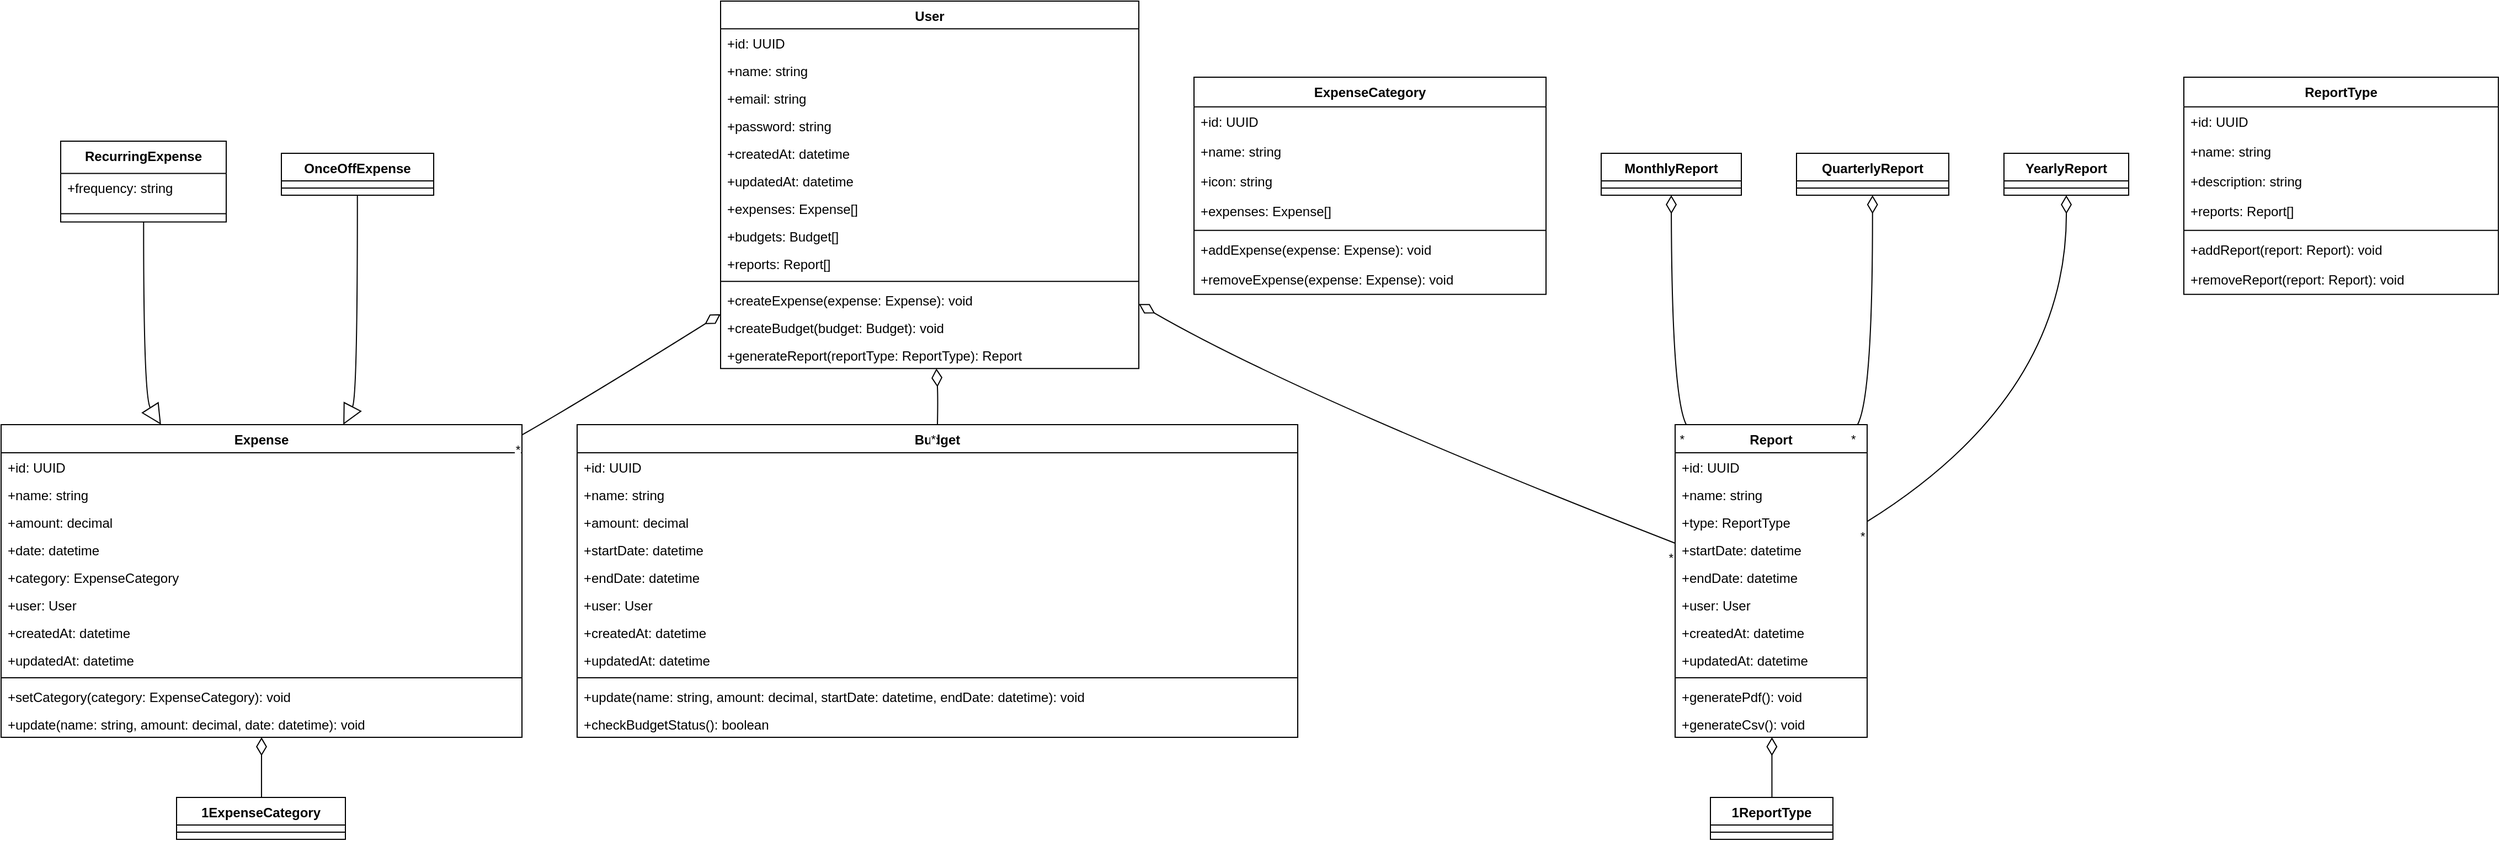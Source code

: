 <mxfile version="24.4.0" type="device">
  <diagram id="C5RBs43oDa-KdzZeNtuy" name="Page-1">
    <mxGraphModel dx="2200" dy="1110" grid="1" gridSize="10" guides="1" tooltips="1" connect="1" arrows="1" fold="1" page="1" pageScale="1" pageWidth="827" pageHeight="1169" math="0" shadow="0">
      <root>
        <mxCell id="WIyWlLk6GJQsqaUBKTNV-0" />
        <mxCell id="WIyWlLk6GJQsqaUBKTNV-1" parent="WIyWlLk6GJQsqaUBKTNV-0" />
        <mxCell id="z_qak5FmhzV_KOLMtLeO-0" value="User" style="swimlane;fontStyle=1;align=center;verticalAlign=top;childLayout=stackLayout;horizontal=1;startSize=25.077;horizontalStack=0;resizeParent=1;resizeParentMax=0;resizeLast=0;collapsible=0;marginBottom=0;" vertex="1" parent="WIyWlLk6GJQsqaUBKTNV-1">
          <mxGeometry x="772" y="520" width="379" height="333.077" as="geometry" />
        </mxCell>
        <mxCell id="z_qak5FmhzV_KOLMtLeO-1" value="+id: UUID" style="text;strokeColor=none;fillColor=none;align=left;verticalAlign=top;spacingLeft=4;spacingRight=4;overflow=hidden;rotatable=0;points=[[0,0.5],[1,0.5]];portConstraint=eastwest;" vertex="1" parent="z_qak5FmhzV_KOLMtLeO-0">
          <mxGeometry y="25.077" width="379" height="25" as="geometry" />
        </mxCell>
        <mxCell id="z_qak5FmhzV_KOLMtLeO-2" value="+name: string" style="text;strokeColor=none;fillColor=none;align=left;verticalAlign=top;spacingLeft=4;spacingRight=4;overflow=hidden;rotatable=0;points=[[0,0.5],[1,0.5]];portConstraint=eastwest;" vertex="1" parent="z_qak5FmhzV_KOLMtLeO-0">
          <mxGeometry y="50.077" width="379" height="25" as="geometry" />
        </mxCell>
        <mxCell id="z_qak5FmhzV_KOLMtLeO-3" value="+email: string" style="text;strokeColor=none;fillColor=none;align=left;verticalAlign=top;spacingLeft=4;spacingRight=4;overflow=hidden;rotatable=0;points=[[0,0.5],[1,0.5]];portConstraint=eastwest;" vertex="1" parent="z_qak5FmhzV_KOLMtLeO-0">
          <mxGeometry y="75.077" width="379" height="25" as="geometry" />
        </mxCell>
        <mxCell id="z_qak5FmhzV_KOLMtLeO-4" value="+password: string" style="text;strokeColor=none;fillColor=none;align=left;verticalAlign=top;spacingLeft=4;spacingRight=4;overflow=hidden;rotatable=0;points=[[0,0.5],[1,0.5]];portConstraint=eastwest;" vertex="1" parent="z_qak5FmhzV_KOLMtLeO-0">
          <mxGeometry y="100.077" width="379" height="25" as="geometry" />
        </mxCell>
        <mxCell id="z_qak5FmhzV_KOLMtLeO-5" value="+createdAt: datetime" style="text;strokeColor=none;fillColor=none;align=left;verticalAlign=top;spacingLeft=4;spacingRight=4;overflow=hidden;rotatable=0;points=[[0,0.5],[1,0.5]];portConstraint=eastwest;" vertex="1" parent="z_qak5FmhzV_KOLMtLeO-0">
          <mxGeometry y="125.077" width="379" height="25" as="geometry" />
        </mxCell>
        <mxCell id="z_qak5FmhzV_KOLMtLeO-6" value="+updatedAt: datetime" style="text;strokeColor=none;fillColor=none;align=left;verticalAlign=top;spacingLeft=4;spacingRight=4;overflow=hidden;rotatable=0;points=[[0,0.5],[1,0.5]];portConstraint=eastwest;" vertex="1" parent="z_qak5FmhzV_KOLMtLeO-0">
          <mxGeometry y="150.077" width="379" height="25" as="geometry" />
        </mxCell>
        <mxCell id="z_qak5FmhzV_KOLMtLeO-7" value="+expenses: Expense[]" style="text;strokeColor=none;fillColor=none;align=left;verticalAlign=top;spacingLeft=4;spacingRight=4;overflow=hidden;rotatable=0;points=[[0,0.5],[1,0.5]];portConstraint=eastwest;" vertex="1" parent="z_qak5FmhzV_KOLMtLeO-0">
          <mxGeometry y="175.077" width="379" height="25" as="geometry" />
        </mxCell>
        <mxCell id="z_qak5FmhzV_KOLMtLeO-8" value="+budgets: Budget[]" style="text;strokeColor=none;fillColor=none;align=left;verticalAlign=top;spacingLeft=4;spacingRight=4;overflow=hidden;rotatable=0;points=[[0,0.5],[1,0.5]];portConstraint=eastwest;" vertex="1" parent="z_qak5FmhzV_KOLMtLeO-0">
          <mxGeometry y="200.077" width="379" height="25" as="geometry" />
        </mxCell>
        <mxCell id="z_qak5FmhzV_KOLMtLeO-9" value="+reports: Report[]" style="text;strokeColor=none;fillColor=none;align=left;verticalAlign=top;spacingLeft=4;spacingRight=4;overflow=hidden;rotatable=0;points=[[0,0.5],[1,0.5]];portConstraint=eastwest;" vertex="1" parent="z_qak5FmhzV_KOLMtLeO-0">
          <mxGeometry y="225.077" width="379" height="25" as="geometry" />
        </mxCell>
        <mxCell id="z_qak5FmhzV_KOLMtLeO-10" style="line;strokeWidth=1;fillColor=none;align=left;verticalAlign=middle;spacingTop=-1;spacingLeft=3;spacingRight=3;rotatable=0;labelPosition=right;points=[];portConstraint=eastwest;strokeColor=inherit;" vertex="1" parent="z_qak5FmhzV_KOLMtLeO-0">
          <mxGeometry y="250.077" width="379" height="8" as="geometry" />
        </mxCell>
        <mxCell id="z_qak5FmhzV_KOLMtLeO-11" value="+createExpense(expense: Expense): void" style="text;strokeColor=none;fillColor=none;align=left;verticalAlign=top;spacingLeft=4;spacingRight=4;overflow=hidden;rotatable=0;points=[[0,0.5],[1,0.5]];portConstraint=eastwest;" vertex="1" parent="z_qak5FmhzV_KOLMtLeO-0">
          <mxGeometry y="258.077" width="379" height="25" as="geometry" />
        </mxCell>
        <mxCell id="z_qak5FmhzV_KOLMtLeO-12" value="+createBudget(budget: Budget): void" style="text;strokeColor=none;fillColor=none;align=left;verticalAlign=top;spacingLeft=4;spacingRight=4;overflow=hidden;rotatable=0;points=[[0,0.5],[1,0.5]];portConstraint=eastwest;" vertex="1" parent="z_qak5FmhzV_KOLMtLeO-0">
          <mxGeometry y="283.077" width="379" height="25" as="geometry" />
        </mxCell>
        <mxCell id="z_qak5FmhzV_KOLMtLeO-13" value="+generateReport(reportType: ReportType): Report" style="text;strokeColor=none;fillColor=none;align=left;verticalAlign=top;spacingLeft=4;spacingRight=4;overflow=hidden;rotatable=0;points=[[0,0.5],[1,0.5]];portConstraint=eastwest;" vertex="1" parent="z_qak5FmhzV_KOLMtLeO-0">
          <mxGeometry y="308.077" width="379" height="25" as="geometry" />
        </mxCell>
        <mxCell id="z_qak5FmhzV_KOLMtLeO-14" value="Expense" style="swimlane;fontStyle=1;align=center;verticalAlign=top;childLayout=stackLayout;horizontal=1;startSize=25.455;horizontalStack=0;resizeParent=1;resizeParentMax=0;resizeLast=0;collapsible=0;marginBottom=0;" vertex="1" parent="WIyWlLk6GJQsqaUBKTNV-1">
          <mxGeometry x="120" y="904" width="472" height="283.455" as="geometry" />
        </mxCell>
        <mxCell id="z_qak5FmhzV_KOLMtLeO-15" value="+id: UUID" style="text;strokeColor=none;fillColor=none;align=left;verticalAlign=top;spacingLeft=4;spacingRight=4;overflow=hidden;rotatable=0;points=[[0,0.5],[1,0.5]];portConstraint=eastwest;" vertex="1" parent="z_qak5FmhzV_KOLMtLeO-14">
          <mxGeometry y="25.455" width="472" height="25" as="geometry" />
        </mxCell>
        <mxCell id="z_qak5FmhzV_KOLMtLeO-16" value="+name: string" style="text;strokeColor=none;fillColor=none;align=left;verticalAlign=top;spacingLeft=4;spacingRight=4;overflow=hidden;rotatable=0;points=[[0,0.5],[1,0.5]];portConstraint=eastwest;" vertex="1" parent="z_qak5FmhzV_KOLMtLeO-14">
          <mxGeometry y="50.455" width="472" height="25" as="geometry" />
        </mxCell>
        <mxCell id="z_qak5FmhzV_KOLMtLeO-17" value="+amount: decimal" style="text;strokeColor=none;fillColor=none;align=left;verticalAlign=top;spacingLeft=4;spacingRight=4;overflow=hidden;rotatable=0;points=[[0,0.5],[1,0.5]];portConstraint=eastwest;" vertex="1" parent="z_qak5FmhzV_KOLMtLeO-14">
          <mxGeometry y="75.455" width="472" height="25" as="geometry" />
        </mxCell>
        <mxCell id="z_qak5FmhzV_KOLMtLeO-18" value="+date: datetime" style="text;strokeColor=none;fillColor=none;align=left;verticalAlign=top;spacingLeft=4;spacingRight=4;overflow=hidden;rotatable=0;points=[[0,0.5],[1,0.5]];portConstraint=eastwest;" vertex="1" parent="z_qak5FmhzV_KOLMtLeO-14">
          <mxGeometry y="100.455" width="472" height="25" as="geometry" />
        </mxCell>
        <mxCell id="z_qak5FmhzV_KOLMtLeO-19" value="+category: ExpenseCategory" style="text;strokeColor=none;fillColor=none;align=left;verticalAlign=top;spacingLeft=4;spacingRight=4;overflow=hidden;rotatable=0;points=[[0,0.5],[1,0.5]];portConstraint=eastwest;" vertex="1" parent="z_qak5FmhzV_KOLMtLeO-14">
          <mxGeometry y="125.455" width="472" height="25" as="geometry" />
        </mxCell>
        <mxCell id="z_qak5FmhzV_KOLMtLeO-20" value="+user: User" style="text;strokeColor=none;fillColor=none;align=left;verticalAlign=top;spacingLeft=4;spacingRight=4;overflow=hidden;rotatable=0;points=[[0,0.5],[1,0.5]];portConstraint=eastwest;" vertex="1" parent="z_qak5FmhzV_KOLMtLeO-14">
          <mxGeometry y="150.455" width="472" height="25" as="geometry" />
        </mxCell>
        <mxCell id="z_qak5FmhzV_KOLMtLeO-21" value="+createdAt: datetime" style="text;strokeColor=none;fillColor=none;align=left;verticalAlign=top;spacingLeft=4;spacingRight=4;overflow=hidden;rotatable=0;points=[[0,0.5],[1,0.5]];portConstraint=eastwest;" vertex="1" parent="z_qak5FmhzV_KOLMtLeO-14">
          <mxGeometry y="175.455" width="472" height="25" as="geometry" />
        </mxCell>
        <mxCell id="z_qak5FmhzV_KOLMtLeO-22" value="+updatedAt: datetime" style="text;strokeColor=none;fillColor=none;align=left;verticalAlign=top;spacingLeft=4;spacingRight=4;overflow=hidden;rotatable=0;points=[[0,0.5],[1,0.5]];portConstraint=eastwest;" vertex="1" parent="z_qak5FmhzV_KOLMtLeO-14">
          <mxGeometry y="200.455" width="472" height="25" as="geometry" />
        </mxCell>
        <mxCell id="z_qak5FmhzV_KOLMtLeO-23" style="line;strokeWidth=1;fillColor=none;align=left;verticalAlign=middle;spacingTop=-1;spacingLeft=3;spacingRight=3;rotatable=0;labelPosition=right;points=[];portConstraint=eastwest;strokeColor=inherit;" vertex="1" parent="z_qak5FmhzV_KOLMtLeO-14">
          <mxGeometry y="225.455" width="472" height="8" as="geometry" />
        </mxCell>
        <mxCell id="z_qak5FmhzV_KOLMtLeO-24" value="+setCategory(category: ExpenseCategory): void" style="text;strokeColor=none;fillColor=none;align=left;verticalAlign=top;spacingLeft=4;spacingRight=4;overflow=hidden;rotatable=0;points=[[0,0.5],[1,0.5]];portConstraint=eastwest;" vertex="1" parent="z_qak5FmhzV_KOLMtLeO-14">
          <mxGeometry y="233.455" width="472" height="25" as="geometry" />
        </mxCell>
        <mxCell id="z_qak5FmhzV_KOLMtLeO-25" value="+update(name: string, amount: decimal, date: datetime): void" style="text;strokeColor=none;fillColor=none;align=left;verticalAlign=top;spacingLeft=4;spacingRight=4;overflow=hidden;rotatable=0;points=[[0,0.5],[1,0.5]];portConstraint=eastwest;" vertex="1" parent="z_qak5FmhzV_KOLMtLeO-14">
          <mxGeometry y="258.455" width="472" height="25" as="geometry" />
        </mxCell>
        <mxCell id="z_qak5FmhzV_KOLMtLeO-26" value="RecurringExpense" style="swimlane;fontStyle=1;align=center;verticalAlign=top;childLayout=stackLayout;horizontal=1;startSize=29.2;horizontalStack=0;resizeParent=1;resizeParentMax=0;resizeLast=0;collapsible=0;marginBottom=0;" vertex="1" parent="WIyWlLk6GJQsqaUBKTNV-1">
          <mxGeometry x="174" y="647" width="150" height="73.2" as="geometry" />
        </mxCell>
        <mxCell id="z_qak5FmhzV_KOLMtLeO-27" value="+frequency: string" style="text;strokeColor=none;fillColor=none;align=left;verticalAlign=top;spacingLeft=4;spacingRight=4;overflow=hidden;rotatable=0;points=[[0,0.5],[1,0.5]];portConstraint=eastwest;" vertex="1" parent="z_qak5FmhzV_KOLMtLeO-26">
          <mxGeometry y="29.2" width="150" height="29" as="geometry" />
        </mxCell>
        <mxCell id="z_qak5FmhzV_KOLMtLeO-28" style="line;strokeWidth=1;fillColor=none;align=left;verticalAlign=middle;spacingTop=-1;spacingLeft=3;spacingRight=3;rotatable=0;labelPosition=right;points=[];portConstraint=eastwest;strokeColor=inherit;" vertex="1" parent="z_qak5FmhzV_KOLMtLeO-26">
          <mxGeometry y="58.2" width="150" height="15" as="geometry" />
        </mxCell>
        <mxCell id="z_qak5FmhzV_KOLMtLeO-29" value="OnceOffExpense" style="swimlane;fontStyle=1;align=center;verticalAlign=top;childLayout=stackLayout;horizontal=1;startSize=25;horizontalStack=0;resizeParent=1;resizeParentMax=0;resizeLast=0;collapsible=0;marginBottom=0;" vertex="1" parent="WIyWlLk6GJQsqaUBKTNV-1">
          <mxGeometry x="374" y="658" width="138" height="38" as="geometry" />
        </mxCell>
        <mxCell id="z_qak5FmhzV_KOLMtLeO-30" style="line;strokeWidth=1;fillColor=none;align=left;verticalAlign=middle;spacingTop=-1;spacingLeft=3;spacingRight=3;rotatable=0;labelPosition=right;points=[];portConstraint=eastwest;strokeColor=inherit;" vertex="1" parent="z_qak5FmhzV_KOLMtLeO-29">
          <mxGeometry y="25" width="138" height="13" as="geometry" />
        </mxCell>
        <mxCell id="z_qak5FmhzV_KOLMtLeO-31" value="ExpenseCategory" style="swimlane;fontStyle=1;align=center;verticalAlign=top;childLayout=stackLayout;horizontal=1;startSize=26.857;horizontalStack=0;resizeParent=1;resizeParentMax=0;resizeLast=0;collapsible=0;marginBottom=0;" vertex="1" parent="WIyWlLk6GJQsqaUBKTNV-1">
          <mxGeometry x="1201" y="589" width="319" height="196.857" as="geometry" />
        </mxCell>
        <mxCell id="z_qak5FmhzV_KOLMtLeO-32" value="+id: UUID" style="text;strokeColor=none;fillColor=none;align=left;verticalAlign=top;spacingLeft=4;spacingRight=4;overflow=hidden;rotatable=0;points=[[0,0.5],[1,0.5]];portConstraint=eastwest;" vertex="1" parent="z_qak5FmhzV_KOLMtLeO-31">
          <mxGeometry y="26.857" width="319" height="27" as="geometry" />
        </mxCell>
        <mxCell id="z_qak5FmhzV_KOLMtLeO-33" value="+name: string" style="text;strokeColor=none;fillColor=none;align=left;verticalAlign=top;spacingLeft=4;spacingRight=4;overflow=hidden;rotatable=0;points=[[0,0.5],[1,0.5]];portConstraint=eastwest;" vertex="1" parent="z_qak5FmhzV_KOLMtLeO-31">
          <mxGeometry y="53.857" width="319" height="27" as="geometry" />
        </mxCell>
        <mxCell id="z_qak5FmhzV_KOLMtLeO-34" value="+icon: string" style="text;strokeColor=none;fillColor=none;align=left;verticalAlign=top;spacingLeft=4;spacingRight=4;overflow=hidden;rotatable=0;points=[[0,0.5],[1,0.5]];portConstraint=eastwest;" vertex="1" parent="z_qak5FmhzV_KOLMtLeO-31">
          <mxGeometry y="80.857" width="319" height="27" as="geometry" />
        </mxCell>
        <mxCell id="z_qak5FmhzV_KOLMtLeO-35" value="+expenses: Expense[]" style="text;strokeColor=none;fillColor=none;align=left;verticalAlign=top;spacingLeft=4;spacingRight=4;overflow=hidden;rotatable=0;points=[[0,0.5],[1,0.5]];portConstraint=eastwest;" vertex="1" parent="z_qak5FmhzV_KOLMtLeO-31">
          <mxGeometry y="107.857" width="319" height="27" as="geometry" />
        </mxCell>
        <mxCell id="z_qak5FmhzV_KOLMtLeO-36" style="line;strokeWidth=1;fillColor=none;align=left;verticalAlign=middle;spacingTop=-1;spacingLeft=3;spacingRight=3;rotatable=0;labelPosition=right;points=[];portConstraint=eastwest;strokeColor=inherit;" vertex="1" parent="z_qak5FmhzV_KOLMtLeO-31">
          <mxGeometry y="134.857" width="319" height="8" as="geometry" />
        </mxCell>
        <mxCell id="z_qak5FmhzV_KOLMtLeO-37" value="+addExpense(expense: Expense): void" style="text;strokeColor=none;fillColor=none;align=left;verticalAlign=top;spacingLeft=4;spacingRight=4;overflow=hidden;rotatable=0;points=[[0,0.5],[1,0.5]];portConstraint=eastwest;" vertex="1" parent="z_qak5FmhzV_KOLMtLeO-31">
          <mxGeometry y="142.857" width="319" height="27" as="geometry" />
        </mxCell>
        <mxCell id="z_qak5FmhzV_KOLMtLeO-38" value="+removeExpense(expense: Expense): void" style="text;strokeColor=none;fillColor=none;align=left;verticalAlign=top;spacingLeft=4;spacingRight=4;overflow=hidden;rotatable=0;points=[[0,0.5],[1,0.5]];portConstraint=eastwest;" vertex="1" parent="z_qak5FmhzV_KOLMtLeO-31">
          <mxGeometry y="169.857" width="319" height="27" as="geometry" />
        </mxCell>
        <mxCell id="z_qak5FmhzV_KOLMtLeO-39" value="Budget" style="swimlane;fontStyle=1;align=center;verticalAlign=top;childLayout=stackLayout;horizontal=1;startSize=25.455;horizontalStack=0;resizeParent=1;resizeParentMax=0;resizeLast=0;collapsible=0;marginBottom=0;" vertex="1" parent="WIyWlLk6GJQsqaUBKTNV-1">
          <mxGeometry x="642" y="904" width="653" height="283.455" as="geometry" />
        </mxCell>
        <mxCell id="z_qak5FmhzV_KOLMtLeO-40" value="+id: UUID" style="text;strokeColor=none;fillColor=none;align=left;verticalAlign=top;spacingLeft=4;spacingRight=4;overflow=hidden;rotatable=0;points=[[0,0.5],[1,0.5]];portConstraint=eastwest;" vertex="1" parent="z_qak5FmhzV_KOLMtLeO-39">
          <mxGeometry y="25.455" width="653" height="25" as="geometry" />
        </mxCell>
        <mxCell id="z_qak5FmhzV_KOLMtLeO-41" value="+name: string" style="text;strokeColor=none;fillColor=none;align=left;verticalAlign=top;spacingLeft=4;spacingRight=4;overflow=hidden;rotatable=0;points=[[0,0.5],[1,0.5]];portConstraint=eastwest;" vertex="1" parent="z_qak5FmhzV_KOLMtLeO-39">
          <mxGeometry y="50.455" width="653" height="25" as="geometry" />
        </mxCell>
        <mxCell id="z_qak5FmhzV_KOLMtLeO-42" value="+amount: decimal" style="text;strokeColor=none;fillColor=none;align=left;verticalAlign=top;spacingLeft=4;spacingRight=4;overflow=hidden;rotatable=0;points=[[0,0.5],[1,0.5]];portConstraint=eastwest;" vertex="1" parent="z_qak5FmhzV_KOLMtLeO-39">
          <mxGeometry y="75.455" width="653" height="25" as="geometry" />
        </mxCell>
        <mxCell id="z_qak5FmhzV_KOLMtLeO-43" value="+startDate: datetime" style="text;strokeColor=none;fillColor=none;align=left;verticalAlign=top;spacingLeft=4;spacingRight=4;overflow=hidden;rotatable=0;points=[[0,0.5],[1,0.5]];portConstraint=eastwest;" vertex="1" parent="z_qak5FmhzV_KOLMtLeO-39">
          <mxGeometry y="100.455" width="653" height="25" as="geometry" />
        </mxCell>
        <mxCell id="z_qak5FmhzV_KOLMtLeO-44" value="+endDate: datetime" style="text;strokeColor=none;fillColor=none;align=left;verticalAlign=top;spacingLeft=4;spacingRight=4;overflow=hidden;rotatable=0;points=[[0,0.5],[1,0.5]];portConstraint=eastwest;" vertex="1" parent="z_qak5FmhzV_KOLMtLeO-39">
          <mxGeometry y="125.455" width="653" height="25" as="geometry" />
        </mxCell>
        <mxCell id="z_qak5FmhzV_KOLMtLeO-45" value="+user: User" style="text;strokeColor=none;fillColor=none;align=left;verticalAlign=top;spacingLeft=4;spacingRight=4;overflow=hidden;rotatable=0;points=[[0,0.5],[1,0.5]];portConstraint=eastwest;" vertex="1" parent="z_qak5FmhzV_KOLMtLeO-39">
          <mxGeometry y="150.455" width="653" height="25" as="geometry" />
        </mxCell>
        <mxCell id="z_qak5FmhzV_KOLMtLeO-46" value="+createdAt: datetime" style="text;strokeColor=none;fillColor=none;align=left;verticalAlign=top;spacingLeft=4;spacingRight=4;overflow=hidden;rotatable=0;points=[[0,0.5],[1,0.5]];portConstraint=eastwest;" vertex="1" parent="z_qak5FmhzV_KOLMtLeO-39">
          <mxGeometry y="175.455" width="653" height="25" as="geometry" />
        </mxCell>
        <mxCell id="z_qak5FmhzV_KOLMtLeO-47" value="+updatedAt: datetime" style="text;strokeColor=none;fillColor=none;align=left;verticalAlign=top;spacingLeft=4;spacingRight=4;overflow=hidden;rotatable=0;points=[[0,0.5],[1,0.5]];portConstraint=eastwest;" vertex="1" parent="z_qak5FmhzV_KOLMtLeO-39">
          <mxGeometry y="200.455" width="653" height="25" as="geometry" />
        </mxCell>
        <mxCell id="z_qak5FmhzV_KOLMtLeO-48" style="line;strokeWidth=1;fillColor=none;align=left;verticalAlign=middle;spacingTop=-1;spacingLeft=3;spacingRight=3;rotatable=0;labelPosition=right;points=[];portConstraint=eastwest;strokeColor=inherit;" vertex="1" parent="z_qak5FmhzV_KOLMtLeO-39">
          <mxGeometry y="225.455" width="653" height="8" as="geometry" />
        </mxCell>
        <mxCell id="z_qak5FmhzV_KOLMtLeO-49" value="+update(name: string, amount: decimal, startDate: datetime, endDate: datetime): void" style="text;strokeColor=none;fillColor=none;align=left;verticalAlign=top;spacingLeft=4;spacingRight=4;overflow=hidden;rotatable=0;points=[[0,0.5],[1,0.5]];portConstraint=eastwest;" vertex="1" parent="z_qak5FmhzV_KOLMtLeO-39">
          <mxGeometry y="233.455" width="653" height="25" as="geometry" />
        </mxCell>
        <mxCell id="z_qak5FmhzV_KOLMtLeO-50" value="+checkBudgetStatus(): boolean" style="text;strokeColor=none;fillColor=none;align=left;verticalAlign=top;spacingLeft=4;spacingRight=4;overflow=hidden;rotatable=0;points=[[0,0.5],[1,0.5]];portConstraint=eastwest;" vertex="1" parent="z_qak5FmhzV_KOLMtLeO-39">
          <mxGeometry y="258.455" width="653" height="25" as="geometry" />
        </mxCell>
        <mxCell id="z_qak5FmhzV_KOLMtLeO-51" value="Report" style="swimlane;fontStyle=1;align=center;verticalAlign=top;childLayout=stackLayout;horizontal=1;startSize=25.455;horizontalStack=0;resizeParent=1;resizeParentMax=0;resizeLast=0;collapsible=0;marginBottom=0;" vertex="1" parent="WIyWlLk6GJQsqaUBKTNV-1">
          <mxGeometry x="1637" y="904" width="174" height="283.455" as="geometry" />
        </mxCell>
        <mxCell id="z_qak5FmhzV_KOLMtLeO-52" value="+id: UUID" style="text;strokeColor=none;fillColor=none;align=left;verticalAlign=top;spacingLeft=4;spacingRight=4;overflow=hidden;rotatable=0;points=[[0,0.5],[1,0.5]];portConstraint=eastwest;" vertex="1" parent="z_qak5FmhzV_KOLMtLeO-51">
          <mxGeometry y="25.455" width="174" height="25" as="geometry" />
        </mxCell>
        <mxCell id="z_qak5FmhzV_KOLMtLeO-53" value="+name: string" style="text;strokeColor=none;fillColor=none;align=left;verticalAlign=top;spacingLeft=4;spacingRight=4;overflow=hidden;rotatable=0;points=[[0,0.5],[1,0.5]];portConstraint=eastwest;" vertex="1" parent="z_qak5FmhzV_KOLMtLeO-51">
          <mxGeometry y="50.455" width="174" height="25" as="geometry" />
        </mxCell>
        <mxCell id="z_qak5FmhzV_KOLMtLeO-54" value="+type: ReportType" style="text;strokeColor=none;fillColor=none;align=left;verticalAlign=top;spacingLeft=4;spacingRight=4;overflow=hidden;rotatable=0;points=[[0,0.5],[1,0.5]];portConstraint=eastwest;" vertex="1" parent="z_qak5FmhzV_KOLMtLeO-51">
          <mxGeometry y="75.455" width="174" height="25" as="geometry" />
        </mxCell>
        <mxCell id="z_qak5FmhzV_KOLMtLeO-55" value="+startDate: datetime" style="text;strokeColor=none;fillColor=none;align=left;verticalAlign=top;spacingLeft=4;spacingRight=4;overflow=hidden;rotatable=0;points=[[0,0.5],[1,0.5]];portConstraint=eastwest;" vertex="1" parent="z_qak5FmhzV_KOLMtLeO-51">
          <mxGeometry y="100.455" width="174" height="25" as="geometry" />
        </mxCell>
        <mxCell id="z_qak5FmhzV_KOLMtLeO-56" value="+endDate: datetime" style="text;strokeColor=none;fillColor=none;align=left;verticalAlign=top;spacingLeft=4;spacingRight=4;overflow=hidden;rotatable=0;points=[[0,0.5],[1,0.5]];portConstraint=eastwest;" vertex="1" parent="z_qak5FmhzV_KOLMtLeO-51">
          <mxGeometry y="125.455" width="174" height="25" as="geometry" />
        </mxCell>
        <mxCell id="z_qak5FmhzV_KOLMtLeO-57" value="+user: User" style="text;strokeColor=none;fillColor=none;align=left;verticalAlign=top;spacingLeft=4;spacingRight=4;overflow=hidden;rotatable=0;points=[[0,0.5],[1,0.5]];portConstraint=eastwest;" vertex="1" parent="z_qak5FmhzV_KOLMtLeO-51">
          <mxGeometry y="150.455" width="174" height="25" as="geometry" />
        </mxCell>
        <mxCell id="z_qak5FmhzV_KOLMtLeO-58" value="+createdAt: datetime" style="text;strokeColor=none;fillColor=none;align=left;verticalAlign=top;spacingLeft=4;spacingRight=4;overflow=hidden;rotatable=0;points=[[0,0.5],[1,0.5]];portConstraint=eastwest;" vertex="1" parent="z_qak5FmhzV_KOLMtLeO-51">
          <mxGeometry y="175.455" width="174" height="25" as="geometry" />
        </mxCell>
        <mxCell id="z_qak5FmhzV_KOLMtLeO-59" value="+updatedAt: datetime" style="text;strokeColor=none;fillColor=none;align=left;verticalAlign=top;spacingLeft=4;spacingRight=4;overflow=hidden;rotatable=0;points=[[0,0.5],[1,0.5]];portConstraint=eastwest;" vertex="1" parent="z_qak5FmhzV_KOLMtLeO-51">
          <mxGeometry y="200.455" width="174" height="25" as="geometry" />
        </mxCell>
        <mxCell id="z_qak5FmhzV_KOLMtLeO-60" style="line;strokeWidth=1;fillColor=none;align=left;verticalAlign=middle;spacingTop=-1;spacingLeft=3;spacingRight=3;rotatable=0;labelPosition=right;points=[];portConstraint=eastwest;strokeColor=inherit;" vertex="1" parent="z_qak5FmhzV_KOLMtLeO-51">
          <mxGeometry y="225.455" width="174" height="8" as="geometry" />
        </mxCell>
        <mxCell id="z_qak5FmhzV_KOLMtLeO-61" value="+generatePdf(): void" style="text;strokeColor=none;fillColor=none;align=left;verticalAlign=top;spacingLeft=4;spacingRight=4;overflow=hidden;rotatable=0;points=[[0,0.5],[1,0.5]];portConstraint=eastwest;" vertex="1" parent="z_qak5FmhzV_KOLMtLeO-51">
          <mxGeometry y="233.455" width="174" height="25" as="geometry" />
        </mxCell>
        <mxCell id="z_qak5FmhzV_KOLMtLeO-62" value="+generateCsv(): void" style="text;strokeColor=none;fillColor=none;align=left;verticalAlign=top;spacingLeft=4;spacingRight=4;overflow=hidden;rotatable=0;points=[[0,0.5],[1,0.5]];portConstraint=eastwest;" vertex="1" parent="z_qak5FmhzV_KOLMtLeO-51">
          <mxGeometry y="258.455" width="174" height="25" as="geometry" />
        </mxCell>
        <mxCell id="z_qak5FmhzV_KOLMtLeO-63" value="MonthlyReport" style="swimlane;fontStyle=1;align=center;verticalAlign=top;childLayout=stackLayout;horizontal=1;startSize=25;horizontalStack=0;resizeParent=1;resizeParentMax=0;resizeLast=0;collapsible=0;marginBottom=0;" vertex="1" parent="WIyWlLk6GJQsqaUBKTNV-1">
          <mxGeometry x="1570" y="658" width="127" height="38" as="geometry" />
        </mxCell>
        <mxCell id="z_qak5FmhzV_KOLMtLeO-64" style="line;strokeWidth=1;fillColor=none;align=left;verticalAlign=middle;spacingTop=-1;spacingLeft=3;spacingRight=3;rotatable=0;labelPosition=right;points=[];portConstraint=eastwest;strokeColor=inherit;" vertex="1" parent="z_qak5FmhzV_KOLMtLeO-63">
          <mxGeometry y="25" width="127" height="13" as="geometry" />
        </mxCell>
        <mxCell id="z_qak5FmhzV_KOLMtLeO-65" value="QuarterlyReport" style="swimlane;fontStyle=1;align=center;verticalAlign=top;childLayout=stackLayout;horizontal=1;startSize=25;horizontalStack=0;resizeParent=1;resizeParentMax=0;resizeLast=0;collapsible=0;marginBottom=0;" vertex="1" parent="WIyWlLk6GJQsqaUBKTNV-1">
          <mxGeometry x="1747" y="658" width="138" height="38" as="geometry" />
        </mxCell>
        <mxCell id="z_qak5FmhzV_KOLMtLeO-66" style="line;strokeWidth=1;fillColor=none;align=left;verticalAlign=middle;spacingTop=-1;spacingLeft=3;spacingRight=3;rotatable=0;labelPosition=right;points=[];portConstraint=eastwest;strokeColor=inherit;" vertex="1" parent="z_qak5FmhzV_KOLMtLeO-65">
          <mxGeometry y="25" width="138" height="13" as="geometry" />
        </mxCell>
        <mxCell id="z_qak5FmhzV_KOLMtLeO-67" value="YearlyReport" style="swimlane;fontStyle=1;align=center;verticalAlign=top;childLayout=stackLayout;horizontal=1;startSize=25;horizontalStack=0;resizeParent=1;resizeParentMax=0;resizeLast=0;collapsible=0;marginBottom=0;" vertex="1" parent="WIyWlLk6GJQsqaUBKTNV-1">
          <mxGeometry x="1935" y="658" width="113" height="38" as="geometry" />
        </mxCell>
        <mxCell id="z_qak5FmhzV_KOLMtLeO-68" style="line;strokeWidth=1;fillColor=none;align=left;verticalAlign=middle;spacingTop=-1;spacingLeft=3;spacingRight=3;rotatable=0;labelPosition=right;points=[];portConstraint=eastwest;strokeColor=inherit;" vertex="1" parent="z_qak5FmhzV_KOLMtLeO-67">
          <mxGeometry y="25" width="113" height="13" as="geometry" />
        </mxCell>
        <mxCell id="z_qak5FmhzV_KOLMtLeO-69" value="ReportType" style="swimlane;fontStyle=1;align=center;verticalAlign=top;childLayout=stackLayout;horizontal=1;startSize=26.857;horizontalStack=0;resizeParent=1;resizeParentMax=0;resizeLast=0;collapsible=0;marginBottom=0;" vertex="1" parent="WIyWlLk6GJQsqaUBKTNV-1">
          <mxGeometry x="2098" y="589" width="285" height="196.857" as="geometry" />
        </mxCell>
        <mxCell id="z_qak5FmhzV_KOLMtLeO-70" value="+id: UUID" style="text;strokeColor=none;fillColor=none;align=left;verticalAlign=top;spacingLeft=4;spacingRight=4;overflow=hidden;rotatable=0;points=[[0,0.5],[1,0.5]];portConstraint=eastwest;" vertex="1" parent="z_qak5FmhzV_KOLMtLeO-69">
          <mxGeometry y="26.857" width="285" height="27" as="geometry" />
        </mxCell>
        <mxCell id="z_qak5FmhzV_KOLMtLeO-71" value="+name: string" style="text;strokeColor=none;fillColor=none;align=left;verticalAlign=top;spacingLeft=4;spacingRight=4;overflow=hidden;rotatable=0;points=[[0,0.5],[1,0.5]];portConstraint=eastwest;" vertex="1" parent="z_qak5FmhzV_KOLMtLeO-69">
          <mxGeometry y="53.857" width="285" height="27" as="geometry" />
        </mxCell>
        <mxCell id="z_qak5FmhzV_KOLMtLeO-72" value="+description: string" style="text;strokeColor=none;fillColor=none;align=left;verticalAlign=top;spacingLeft=4;spacingRight=4;overflow=hidden;rotatable=0;points=[[0,0.5],[1,0.5]];portConstraint=eastwest;" vertex="1" parent="z_qak5FmhzV_KOLMtLeO-69">
          <mxGeometry y="80.857" width="285" height="27" as="geometry" />
        </mxCell>
        <mxCell id="z_qak5FmhzV_KOLMtLeO-73" value="+reports: Report[]" style="text;strokeColor=none;fillColor=none;align=left;verticalAlign=top;spacingLeft=4;spacingRight=4;overflow=hidden;rotatable=0;points=[[0,0.5],[1,0.5]];portConstraint=eastwest;" vertex="1" parent="z_qak5FmhzV_KOLMtLeO-69">
          <mxGeometry y="107.857" width="285" height="27" as="geometry" />
        </mxCell>
        <mxCell id="z_qak5FmhzV_KOLMtLeO-74" style="line;strokeWidth=1;fillColor=none;align=left;verticalAlign=middle;spacingTop=-1;spacingLeft=3;spacingRight=3;rotatable=0;labelPosition=right;points=[];portConstraint=eastwest;strokeColor=inherit;" vertex="1" parent="z_qak5FmhzV_KOLMtLeO-69">
          <mxGeometry y="134.857" width="285" height="8" as="geometry" />
        </mxCell>
        <mxCell id="z_qak5FmhzV_KOLMtLeO-75" value="+addReport(report: Report): void" style="text;strokeColor=none;fillColor=none;align=left;verticalAlign=top;spacingLeft=4;spacingRight=4;overflow=hidden;rotatable=0;points=[[0,0.5],[1,0.5]];portConstraint=eastwest;" vertex="1" parent="z_qak5FmhzV_KOLMtLeO-69">
          <mxGeometry y="142.857" width="285" height="27" as="geometry" />
        </mxCell>
        <mxCell id="z_qak5FmhzV_KOLMtLeO-76" value="+removeReport(report: Report): void" style="text;strokeColor=none;fillColor=none;align=left;verticalAlign=top;spacingLeft=4;spacingRight=4;overflow=hidden;rotatable=0;points=[[0,0.5],[1,0.5]];portConstraint=eastwest;" vertex="1" parent="z_qak5FmhzV_KOLMtLeO-69">
          <mxGeometry y="169.857" width="285" height="27" as="geometry" />
        </mxCell>
        <mxCell id="z_qak5FmhzV_KOLMtLeO-77" value="1ExpenseCategory" style="swimlane;fontStyle=1;align=center;verticalAlign=top;childLayout=stackLayout;horizontal=1;startSize=25;horizontalStack=0;resizeParent=1;resizeParentMax=0;resizeLast=0;collapsible=0;marginBottom=0;" vertex="1" parent="WIyWlLk6GJQsqaUBKTNV-1">
          <mxGeometry x="279" y="1242" width="153" height="38" as="geometry" />
        </mxCell>
        <mxCell id="z_qak5FmhzV_KOLMtLeO-78" style="line;strokeWidth=1;fillColor=none;align=left;verticalAlign=middle;spacingTop=-1;spacingLeft=3;spacingRight=3;rotatable=0;labelPosition=right;points=[];portConstraint=eastwest;strokeColor=inherit;" vertex="1" parent="z_qak5FmhzV_KOLMtLeO-77">
          <mxGeometry y="25" width="153" height="13" as="geometry" />
        </mxCell>
        <mxCell id="z_qak5FmhzV_KOLMtLeO-79" value="1ReportType" style="swimlane;fontStyle=1;align=center;verticalAlign=top;childLayout=stackLayout;horizontal=1;startSize=25;horizontalStack=0;resizeParent=1;resizeParentMax=0;resizeLast=0;collapsible=0;marginBottom=0;" vertex="1" parent="WIyWlLk6GJQsqaUBKTNV-1">
          <mxGeometry x="1669" y="1242" width="111" height="38" as="geometry" />
        </mxCell>
        <mxCell id="z_qak5FmhzV_KOLMtLeO-80" style="line;strokeWidth=1;fillColor=none;align=left;verticalAlign=middle;spacingTop=-1;spacingLeft=3;spacingRight=3;rotatable=0;labelPosition=right;points=[];portConstraint=eastwest;strokeColor=inherit;" vertex="1" parent="z_qak5FmhzV_KOLMtLeO-79">
          <mxGeometry y="25" width="111" height="13" as="geometry" />
        </mxCell>
        <mxCell id="z_qak5FmhzV_KOLMtLeO-81" value="" style="curved=1;startArrow=none;endArrow=block;endSize=16;endFill=0;exitX=0.501;exitY=0.994;entryX=0.307;entryY=0;rounded=0;" edge="1" parent="WIyWlLk6GJQsqaUBKTNV-1" source="z_qak5FmhzV_KOLMtLeO-26" target="z_qak5FmhzV_KOLMtLeO-14">
          <mxGeometry relative="1" as="geometry">
            <Array as="points">
              <mxPoint x="249" y="879" />
            </Array>
          </mxGeometry>
        </mxCell>
        <mxCell id="z_qak5FmhzV_KOLMtLeO-82" value="" style="curved=1;startArrow=none;endArrow=block;endSize=16;endFill=0;exitX=0.499;exitY=1;entryX=0.657;entryY=0;rounded=0;" edge="1" parent="WIyWlLk6GJQsqaUBKTNV-1" source="z_qak5FmhzV_KOLMtLeO-29" target="z_qak5FmhzV_KOLMtLeO-14">
          <mxGeometry relative="1" as="geometry">
            <Array as="points">
              <mxPoint x="443" y="879" />
            </Array>
          </mxGeometry>
        </mxCell>
        <mxCell id="z_qak5FmhzV_KOLMtLeO-83" value="" style="curved=1;startArrow=diamondThin;startSize=14;startFill=0;endArrow=none;exitX=0.5;exitY=1;entryX=0.058;entryY=0;rounded=0;" edge="1" parent="WIyWlLk6GJQsqaUBKTNV-1" source="z_qak5FmhzV_KOLMtLeO-63" target="z_qak5FmhzV_KOLMtLeO-51">
          <mxGeometry relative="1" as="geometry">
            <Array as="points">
              <mxPoint x="1634" y="879" />
            </Array>
          </mxGeometry>
        </mxCell>
        <mxCell id="z_qak5FmhzV_KOLMtLeO-84" value="*" style="edgeLabel;resizable=0;align=right;verticalAlign=top;" vertex="1" parent="z_qak5FmhzV_KOLMtLeO-83">
          <mxGeometry x="1" relative="1" as="geometry" />
        </mxCell>
        <mxCell id="z_qak5FmhzV_KOLMtLeO-85" value="" style="curved=1;startArrow=diamondThin;startSize=14;startFill=0;endArrow=none;exitX=0.499;exitY=1;entryX=0.95;entryY=0;rounded=0;" edge="1" parent="WIyWlLk6GJQsqaUBKTNV-1" source="z_qak5FmhzV_KOLMtLeO-65" target="z_qak5FmhzV_KOLMtLeO-51">
          <mxGeometry relative="1" as="geometry">
            <Array as="points">
              <mxPoint x="1816" y="879" />
            </Array>
          </mxGeometry>
        </mxCell>
        <mxCell id="z_qak5FmhzV_KOLMtLeO-86" value="*" style="edgeLabel;resizable=0;align=right;verticalAlign=top;" vertex="1" parent="z_qak5FmhzV_KOLMtLeO-85">
          <mxGeometry x="1" relative="1" as="geometry" />
        </mxCell>
        <mxCell id="z_qak5FmhzV_KOLMtLeO-87" value="" style="curved=1;startArrow=diamondThin;startSize=14;startFill=0;endArrow=none;exitX=0.5;exitY=1;entryX=1.005;entryY=0.308;rounded=0;" edge="1" parent="WIyWlLk6GJQsqaUBKTNV-1" source="z_qak5FmhzV_KOLMtLeO-67" target="z_qak5FmhzV_KOLMtLeO-51">
          <mxGeometry relative="1" as="geometry">
            <Array as="points">
              <mxPoint x="1992" y="879" />
            </Array>
          </mxGeometry>
        </mxCell>
        <mxCell id="z_qak5FmhzV_KOLMtLeO-88" value="*" style="edgeLabel;resizable=0;align=right;verticalAlign=top;" vertex="1" parent="z_qak5FmhzV_KOLMtLeO-87">
          <mxGeometry x="1" relative="1" as="geometry" />
        </mxCell>
        <mxCell id="z_qak5FmhzV_KOLMtLeO-89" value="" style="curved=1;startArrow=diamondThin;startSize=14;startFill=0;endArrow=none;exitX=-0.001;exitY=0.853;entryX=1.0;entryY=0.033;rounded=0;" edge="1" parent="WIyWlLk6GJQsqaUBKTNV-1" source="z_qak5FmhzV_KOLMtLeO-0" target="z_qak5FmhzV_KOLMtLeO-14">
          <mxGeometry relative="1" as="geometry">
            <Array as="points">
              <mxPoint x="652" y="879" />
            </Array>
          </mxGeometry>
        </mxCell>
        <mxCell id="z_qak5FmhzV_KOLMtLeO-90" value="*" style="edgeLabel;resizable=0;align=right;verticalAlign=top;" vertex="1" parent="z_qak5FmhzV_KOLMtLeO-89">
          <mxGeometry x="1" relative="1" as="geometry" />
        </mxCell>
        <mxCell id="z_qak5FmhzV_KOLMtLeO-91" value="" style="curved=1;startArrow=diamondThin;startSize=14;startFill=0;endArrow=none;exitX=0.5;exitY=1;entryX=0.503;entryY=0;rounded=0;" edge="1" parent="WIyWlLk6GJQsqaUBKTNV-1" source="z_qak5FmhzV_KOLMtLeO-14" target="z_qak5FmhzV_KOLMtLeO-77">
          <mxGeometry relative="1" as="geometry">
            <Array as="points" />
          </mxGeometry>
        </mxCell>
        <mxCell id="z_qak5FmhzV_KOLMtLeO-92" value="" style="curved=1;startArrow=diamondThin;startSize=14;startFill=0;endArrow=none;exitX=0.516;exitY=1;entryX=0.5;entryY=0;rounded=0;" edge="1" parent="WIyWlLk6GJQsqaUBKTNV-1" source="z_qak5FmhzV_KOLMtLeO-0" target="z_qak5FmhzV_KOLMtLeO-39">
          <mxGeometry relative="1" as="geometry">
            <Array as="points">
              <mxPoint x="969" y="879" />
            </Array>
          </mxGeometry>
        </mxCell>
        <mxCell id="z_qak5FmhzV_KOLMtLeO-93" value="*" style="edgeLabel;resizable=0;align=right;verticalAlign=top;" vertex="1" parent="z_qak5FmhzV_KOLMtLeO-92">
          <mxGeometry x="1" relative="1" as="geometry" />
        </mxCell>
        <mxCell id="z_qak5FmhzV_KOLMtLeO-94" value="" style="curved=1;startArrow=diamondThin;startSize=14;startFill=0;endArrow=none;exitX=0.999;exitY=0.824;entryX=0.003;entryY=0.38;rounded=0;" edge="1" parent="WIyWlLk6GJQsqaUBKTNV-1" source="z_qak5FmhzV_KOLMtLeO-0" target="z_qak5FmhzV_KOLMtLeO-51">
          <mxGeometry relative="1" as="geometry">
            <Array as="points">
              <mxPoint x="1297" y="879" />
            </Array>
          </mxGeometry>
        </mxCell>
        <mxCell id="z_qak5FmhzV_KOLMtLeO-95" value="*" style="edgeLabel;resizable=0;align=right;verticalAlign=top;" vertex="1" parent="z_qak5FmhzV_KOLMtLeO-94">
          <mxGeometry x="1" relative="1" as="geometry" />
        </mxCell>
        <mxCell id="z_qak5FmhzV_KOLMtLeO-96" value="" style="curved=1;startArrow=diamondThin;startSize=14;startFill=0;endArrow=none;exitX=0.504;exitY=1;entryX=0.502;entryY=0;rounded=0;" edge="1" parent="WIyWlLk6GJQsqaUBKTNV-1" source="z_qak5FmhzV_KOLMtLeO-51" target="z_qak5FmhzV_KOLMtLeO-79">
          <mxGeometry relative="1" as="geometry">
            <Array as="points" />
          </mxGeometry>
        </mxCell>
      </root>
    </mxGraphModel>
  </diagram>
</mxfile>
